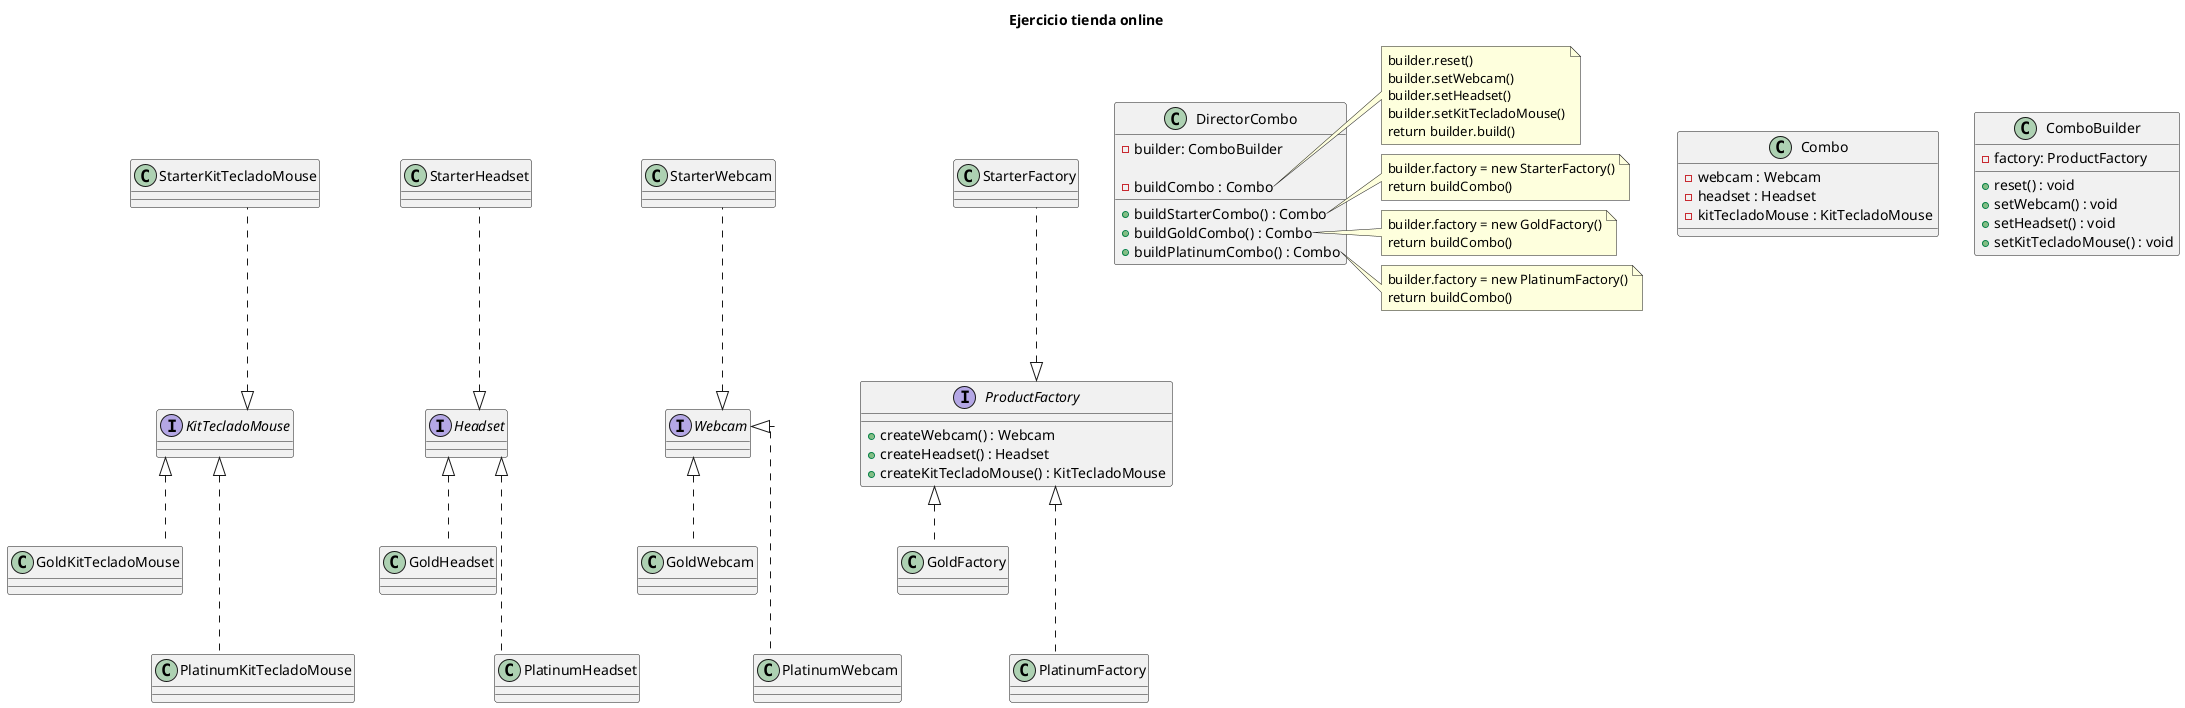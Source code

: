 @startuml

title "Ejercicio tienda online"
skinparam Linetype ortho

interface ProductFactory {
    + createWebcam() : Webcam
    + createHeadset() : Headset
    + createKitTecladoMouse() : KitTecladoMouse
}

class StarterFactory implements ProductFactory {}
class GoldFactory implements ProductFactory {}
class PlatinumFactory implements ProductFactory {}

interface Webcam {}
interface Headset {}
interface KitTecladoMouse {}

class StarterWebcam implements Webcam {}
class StarterHeadset implements Headset {}
class StarterKitTecladoMouse implements KitTecladoMouse {}

class GoldWebcam implements Webcam {}
class GoldHeadset implements Headset {}
class GoldKitTecladoMouse implements KitTecladoMouse {}

class PlatinumWebcam implements Webcam {}
class PlatinumHeadset implements Headset {}
class PlatinumKitTecladoMouse implements KitTecladoMouse {}

class Combo {
    - webcam : Webcam
    - headset : Headset
    - kitTecladoMouse : KitTecladoMouse
}

class ComboBuilder {
    - factory: ProductFactory

    + reset() : void
    + setWebcam() : void
    + setHeadset() : void
    + setKitTecladoMouse() : void
}

class DirectorCombo {
    - builder: ComboBuilder

    - buildCombo : Combo
    + buildStarterCombo() : Combo
    + buildGoldCombo() : Combo
    + buildPlatinumCombo() : Combo
}

' Notas

note right of DirectorCombo::buildCombo
    builder.reset()
    builder.setWebcam()
    builder.setHeadset()
    builder.setKitTecladoMouse()
    return builder.build()
end note

note right of DirectorCombo::buildStarterCombo
    builder.factory = new StarterFactory()
    return buildCombo()
end note

note right of DirectorCombo::buildGoldCombo
    builder.factory = new GoldFactory()
    return buildCombo()
end note

note right of DirectorCombo::buildPlatinumCombo
    builder.factory = new PlatinumFactory()
    return buildCombo()
end note

' Relaciones
ProductFactory -[hidden]up- StarterFactory
ProductFactory -[hidden]down- GoldFactory
ProductFactory -[hidden]down- PlatinumFactory
GoldFactory -[hidden]down- PlatinumFactory
Webcam -[hidden]up- StarterWebcam
Webcam -[hidden]down- GoldWebcam
Webcam -[hidden]down- PlatinumWebcam
Headset -[hidden]up- StarterHeadset
Headset -[hidden]down- GoldHeadset
Headset -[hidden]down- PlatinumHeadset
KitTecladoMouse -[hidden]up- StarterKitTecladoMouse
KitTecladoMouse -[hidden]down- GoldKitTecladoMouse
KitTecladoMouse -[hidden]down- PlatinumKitTecladoMouse
GoldKitTecladoMouse -[hidden]down- PlatinumKitTecladoMouse
GoldHeadset -[hidden]down- PlatinumHeadset
GoldWebcam -[hidden]down- PlatinumWebcam

' StarterFactory ..> StarterWebcam
' StarterFactory ..> StarterHeadset
' StarterFactory ..> StarterKitTecladoMouse
' StarterFactory ..> StarterMous
' GoldFactory ..> GoldWebcam
' GoldFactory ..> GoldHeadset
' GoldFactory ..> GoldKitTecladoMouse
' PlatinumFactory ..> PlatinumWebcam
' PlatinumFactory ..> PlatinumHeadset
' PlatinumFactory ..> PlatinumKitTecladoMouse

@enduml